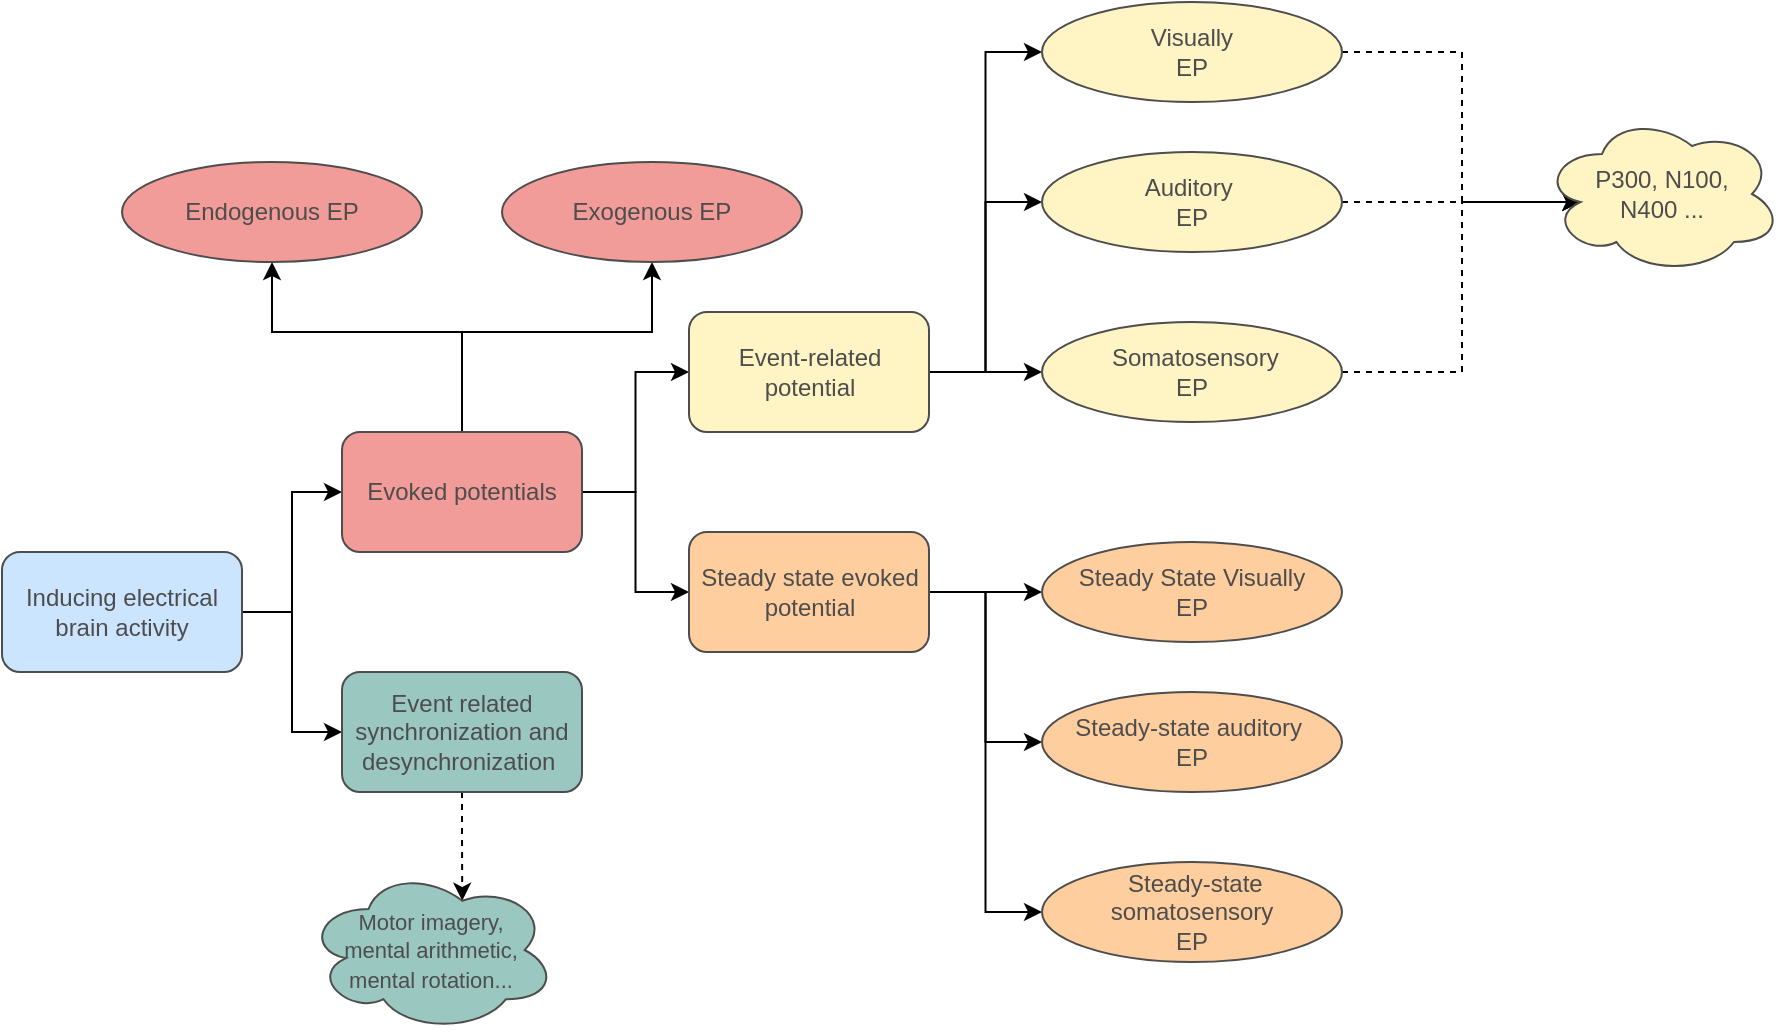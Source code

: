 <mxfile version="20.2.7" type="device"><diagram id="Fx2OvJx-q1gzBz68htmT" name="Page-1"><mxGraphModel dx="1186" dy="1933" grid="1" gridSize="10" guides="1" tooltips="1" connect="1" arrows="1" fold="1" page="1" pageScale="1" pageWidth="827" pageHeight="1169" math="0" shadow="0"><root><mxCell id="0"/><mxCell id="1" parent="0"/><mxCell id="8LbTcjNgDWTPROzsZTPK-3" style="edgeStyle=orthogonalEdgeStyle;rounded=0;orthogonalLoop=1;jettySize=auto;html=1;entryX=0;entryY=0.5;entryDx=0;entryDy=0;fontColor=#4D4D4D;" edge="1" parent="1" source="8LbTcjNgDWTPROzsZTPK-1" target="8LbTcjNgDWTPROzsZTPK-2"><mxGeometry relative="1" as="geometry"/></mxCell><mxCell id="8LbTcjNgDWTPROzsZTPK-5" style="edgeStyle=orthogonalEdgeStyle;rounded=0;orthogonalLoop=1;jettySize=auto;html=1;fontColor=#4D4D4D;" edge="1" parent="1" source="8LbTcjNgDWTPROzsZTPK-1" target="8LbTcjNgDWTPROzsZTPK-4"><mxGeometry relative="1" as="geometry"/></mxCell><mxCell id="8LbTcjNgDWTPROzsZTPK-1" value="Inducing electrical brain activity" style="rounded=1;whiteSpace=wrap;html=1;fillColor=#cce5ff;strokeColor=#4D4D4D;labelBackgroundColor=none;fontColor=#4D4D4D;" vertex="1" parent="1"><mxGeometry x="70" y="250" width="120" height="60" as="geometry"/></mxCell><mxCell id="8LbTcjNgDWTPROzsZTPK-7" style="edgeStyle=orthogonalEdgeStyle;rounded=0;orthogonalLoop=1;jettySize=auto;html=1;fontColor=#4D4D4D;" edge="1" parent="1" source="8LbTcjNgDWTPROzsZTPK-2" target="8LbTcjNgDWTPROzsZTPK-6"><mxGeometry relative="1" as="geometry"/></mxCell><mxCell id="8LbTcjNgDWTPROzsZTPK-9" style="edgeStyle=orthogonalEdgeStyle;rounded=0;orthogonalLoop=1;jettySize=auto;html=1;fontColor=#4D4D4D;" edge="1" parent="1" source="8LbTcjNgDWTPROzsZTPK-2" target="8LbTcjNgDWTPROzsZTPK-8"><mxGeometry relative="1" as="geometry"/></mxCell><mxCell id="8LbTcjNgDWTPROzsZTPK-32" style="edgeStyle=orthogonalEdgeStyle;rounded=0;orthogonalLoop=1;jettySize=auto;html=1;entryX=0.5;entryY=1;entryDx=0;entryDy=0;fontColor=#4D4D4D;" edge="1" parent="1" source="8LbTcjNgDWTPROzsZTPK-2" target="8LbTcjNgDWTPROzsZTPK-30"><mxGeometry relative="1" as="geometry"><Array as="points"><mxPoint x="300" y="140"/><mxPoint x="395" y="140"/></Array></mxGeometry></mxCell><mxCell id="8LbTcjNgDWTPROzsZTPK-33" style="edgeStyle=orthogonalEdgeStyle;rounded=0;orthogonalLoop=1;jettySize=auto;html=1;entryX=0.5;entryY=1;entryDx=0;entryDy=0;fontColor=#4D4D4D;" edge="1" parent="1" source="8LbTcjNgDWTPROzsZTPK-2" target="8LbTcjNgDWTPROzsZTPK-31"><mxGeometry relative="1" as="geometry"><Array as="points"><mxPoint x="300" y="140"/><mxPoint x="205" y="140"/></Array></mxGeometry></mxCell><mxCell id="8LbTcjNgDWTPROzsZTPK-2" value="Evoked potentials" style="rounded=1;whiteSpace=wrap;html=1;fillColor=#F19C99;strokeColor=#4D4D4D;labelBackgroundColor=none;fontColor=#4D4D4D;" vertex="1" parent="1"><mxGeometry x="240" y="190" width="120" height="60" as="geometry"/></mxCell><mxCell id="8LbTcjNgDWTPROzsZTPK-57" style="edgeStyle=orthogonalEdgeStyle;rounded=0;orthogonalLoop=1;jettySize=auto;html=1;entryX=0.625;entryY=0.2;entryDx=0;entryDy=0;entryPerimeter=0;dashed=1;fontColor=#4D4D4D;endArrow=classic;endFill=1;" edge="1" parent="1" source="8LbTcjNgDWTPROzsZTPK-4" target="8LbTcjNgDWTPROzsZTPK-55"><mxGeometry relative="1" as="geometry"/></mxCell><mxCell id="8LbTcjNgDWTPROzsZTPK-4" value="Event related synchronization and&lt;br&gt;desynchronization&amp;nbsp;" style="rounded=1;whiteSpace=wrap;html=1;fillColor=#9AC7BF;strokeColor=#4D4D4D;labelBackgroundColor=none;fontColor=#4D4D4D;" vertex="1" parent="1"><mxGeometry x="240" y="310" width="120" height="60" as="geometry"/></mxCell><mxCell id="8LbTcjNgDWTPROzsZTPK-38" style="edgeStyle=orthogonalEdgeStyle;rounded=0;orthogonalLoop=1;jettySize=auto;html=1;fontColor=#4D4D4D;" edge="1" parent="1" source="8LbTcjNgDWTPROzsZTPK-6" target="8LbTcjNgDWTPROzsZTPK-37"><mxGeometry relative="1" as="geometry"/></mxCell><mxCell id="8LbTcjNgDWTPROzsZTPK-39" style="edgeStyle=orthogonalEdgeStyle;rounded=0;orthogonalLoop=1;jettySize=auto;html=1;entryX=0;entryY=0.5;entryDx=0;entryDy=0;fontColor=#4D4D4D;" edge="1" parent="1" source="8LbTcjNgDWTPROzsZTPK-6" target="8LbTcjNgDWTPROzsZTPK-36"><mxGeometry relative="1" as="geometry"/></mxCell><mxCell id="8LbTcjNgDWTPROzsZTPK-40" style="edgeStyle=orthogonalEdgeStyle;rounded=0;orthogonalLoop=1;jettySize=auto;html=1;entryX=0;entryY=0.5;entryDx=0;entryDy=0;fontColor=#4D4D4D;" edge="1" parent="1" source="8LbTcjNgDWTPROzsZTPK-6" target="8LbTcjNgDWTPROzsZTPK-35"><mxGeometry relative="1" as="geometry"/></mxCell><mxCell id="8LbTcjNgDWTPROzsZTPK-6" value="Event-related potential" style="rounded=1;whiteSpace=wrap;html=1;fillColor=#FFF4C3;strokeColor=#4D4D4D;labelBackgroundColor=none;fontColor=#4D4D4D;" vertex="1" parent="1"><mxGeometry x="413.5" y="130" width="120" height="60" as="geometry"/></mxCell><mxCell id="8LbTcjNgDWTPROzsZTPK-25" style="edgeStyle=orthogonalEdgeStyle;rounded=0;orthogonalLoop=1;jettySize=auto;html=1;entryX=0;entryY=0.5;entryDx=0;entryDy=0;fontColor=#4D4D4D;" edge="1" parent="1" source="8LbTcjNgDWTPROzsZTPK-8" target="8LbTcjNgDWTPROzsZTPK-10"><mxGeometry relative="1" as="geometry"/></mxCell><mxCell id="8LbTcjNgDWTPROzsZTPK-26" style="edgeStyle=orthogonalEdgeStyle;rounded=0;orthogonalLoop=1;jettySize=auto;html=1;entryX=0;entryY=0.5;entryDx=0;entryDy=0;fontColor=#4D4D4D;" edge="1" parent="1" source="8LbTcjNgDWTPROzsZTPK-8" target="8LbTcjNgDWTPROzsZTPK-17"><mxGeometry relative="1" as="geometry"/></mxCell><mxCell id="8LbTcjNgDWTPROzsZTPK-27" style="edgeStyle=orthogonalEdgeStyle;rounded=0;orthogonalLoop=1;jettySize=auto;html=1;entryX=0;entryY=0.5;entryDx=0;entryDy=0;fontColor=#4D4D4D;" edge="1" parent="1" source="8LbTcjNgDWTPROzsZTPK-8" target="8LbTcjNgDWTPROzsZTPK-19"><mxGeometry relative="1" as="geometry"/></mxCell><mxCell id="8LbTcjNgDWTPROzsZTPK-8" value="Steady state evoked potential" style="rounded=1;whiteSpace=wrap;html=1;fillColor=#FFCE9F;strokeColor=#4D4D4D;labelBackgroundColor=none;fontColor=#4D4D4D;" vertex="1" parent="1"><mxGeometry x="413.5" y="240" width="120" height="60" as="geometry"/></mxCell><mxCell id="8LbTcjNgDWTPROzsZTPK-10" value="Steady State Visually&lt;br&gt;EP" style="ellipse;whiteSpace=wrap;html=1;fillColor=#FFCE9F;strokeColor=#4D4D4D;fontColor=#4D4D4D;rounded=1;labelBackgroundColor=none;" vertex="1" parent="1"><mxGeometry x="590" y="245" width="150" height="50" as="geometry"/></mxCell><mxCell id="8LbTcjNgDWTPROzsZTPK-17" value="Steady-state auditory&amp;nbsp;&lt;br&gt;EP" style="ellipse;whiteSpace=wrap;html=1;fillColor=#FFCE9F;strokeColor=#4D4D4D;fontColor=#4D4D4D;rounded=1;labelBackgroundColor=none;" vertex="1" parent="1"><mxGeometry x="590" y="320" width="150" height="50" as="geometry"/></mxCell><mxCell id="8LbTcjNgDWTPROzsZTPK-19" value="&amp;nbsp;Steady-state somatosensory&lt;br&gt;EP" style="ellipse;whiteSpace=wrap;html=1;fillColor=#FFCE9F;strokeColor=#4D4D4D;fontColor=#4D4D4D;rounded=1;labelBackgroundColor=none;" vertex="1" parent="1"><mxGeometry x="590" y="405" width="150" height="50" as="geometry"/></mxCell><mxCell id="8LbTcjNgDWTPROzsZTPK-30" value="Exogenous EP" style="ellipse;whiteSpace=wrap;html=1;fillColor=#F19C99;strokeColor=#4D4D4D;fontColor=#4D4D4D;rounded=1;labelBackgroundColor=none;" vertex="1" parent="1"><mxGeometry x="320" y="55" width="150" height="50" as="geometry"/></mxCell><mxCell id="8LbTcjNgDWTPROzsZTPK-31" value="Endogenous EP" style="ellipse;whiteSpace=wrap;html=1;fillColor=#F19C99;strokeColor=#4D4D4D;fontColor=#4D4D4D;rounded=1;labelBackgroundColor=none;" vertex="1" parent="1"><mxGeometry x="130" y="55" width="150" height="50" as="geometry"/></mxCell><mxCell id="8LbTcjNgDWTPROzsZTPK-48" style="edgeStyle=orthogonalEdgeStyle;rounded=0;orthogonalLoop=1;jettySize=auto;html=1;entryX=0.16;entryY=0.55;entryDx=0;entryDy=0;entryPerimeter=0;dashed=1;fontColor=#4D4D4D;endArrow=classic;endFill=1;" edge="1" parent="1" source="8LbTcjNgDWTPROzsZTPK-35" target="8LbTcjNgDWTPROzsZTPK-42"><mxGeometry relative="1" as="geometry"><Array as="points"><mxPoint x="800"/><mxPoint x="800" y="75"/></Array></mxGeometry></mxCell><mxCell id="8LbTcjNgDWTPROzsZTPK-35" value="Visually&lt;br&gt;EP" style="ellipse;whiteSpace=wrap;html=1;fillColor=#FFF4C3;strokeColor=#4D4D4D;fontColor=#4D4D4D;rounded=1;labelBackgroundColor=none;" vertex="1" parent="1"><mxGeometry x="590" y="-25" width="150" height="50" as="geometry"/></mxCell><mxCell id="8LbTcjNgDWTPROzsZTPK-49" style="edgeStyle=orthogonalEdgeStyle;rounded=0;orthogonalLoop=1;jettySize=auto;html=1;entryX=0.16;entryY=0.55;entryDx=0;entryDy=0;entryPerimeter=0;dashed=1;fontColor=#4D4D4D;endArrow=classic;endFill=1;" edge="1" parent="1" source="8LbTcjNgDWTPROzsZTPK-36" target="8LbTcjNgDWTPROzsZTPK-42"><mxGeometry relative="1" as="geometry"/></mxCell><mxCell id="8LbTcjNgDWTPROzsZTPK-36" value="Auditory&amp;nbsp;&lt;br&gt;EP" style="ellipse;whiteSpace=wrap;html=1;fillColor=#FFF4C3;strokeColor=#4D4D4D;fontColor=#4D4D4D;rounded=1;labelBackgroundColor=none;" vertex="1" parent="1"><mxGeometry x="590" y="50" width="150" height="50" as="geometry"/></mxCell><mxCell id="8LbTcjNgDWTPROzsZTPK-50" style="edgeStyle=orthogonalEdgeStyle;rounded=0;orthogonalLoop=1;jettySize=auto;html=1;entryX=0.16;entryY=0.55;entryDx=0;entryDy=0;entryPerimeter=0;dashed=1;fontColor=#4D4D4D;endArrow=classic;endFill=1;" edge="1" parent="1" source="8LbTcjNgDWTPROzsZTPK-37" target="8LbTcjNgDWTPROzsZTPK-42"><mxGeometry relative="1" as="geometry"><Array as="points"><mxPoint x="800" y="160"/><mxPoint x="800" y="75"/></Array></mxGeometry></mxCell><mxCell id="8LbTcjNgDWTPROzsZTPK-37" value="&amp;nbsp;Somatosensory&lt;br&gt;EP" style="ellipse;whiteSpace=wrap;html=1;fillColor=#FFF4C3;strokeColor=#4D4D4D;fontColor=#4D4D4D;rounded=1;labelBackgroundColor=none;" vertex="1" parent="1"><mxGeometry x="590" y="135" width="150" height="50" as="geometry"/></mxCell><mxCell id="8LbTcjNgDWTPROzsZTPK-42" value="P300, N100,&lt;br&gt;N400 ..." style="ellipse;shape=cloud;whiteSpace=wrap;html=1;labelBackgroundColor=none;fontColor=#4D4D4D;strokeColor=#4D4D4D;fillColor=#FFF4C3;" vertex="1" parent="1"><mxGeometry x="840" y="31" width="120" height="80" as="geometry"/></mxCell><mxCell id="8LbTcjNgDWTPROzsZTPK-55" value="&lt;font style=&quot;font-size: 11px;&quot;&gt;Motor imagery,&lt;br&gt;mental arithmetic,&lt;br&gt;mental rotation...&lt;/font&gt;" style="ellipse;shape=cloud;whiteSpace=wrap;html=1;labelBackgroundColor=none;fontColor=#4D4D4D;strokeColor=#4D4D4D;fillColor=#9AC7BF;" vertex="1" parent="1"><mxGeometry x="222" y="408" width="125" height="82" as="geometry"/></mxCell></root></mxGraphModel></diagram></mxfile>